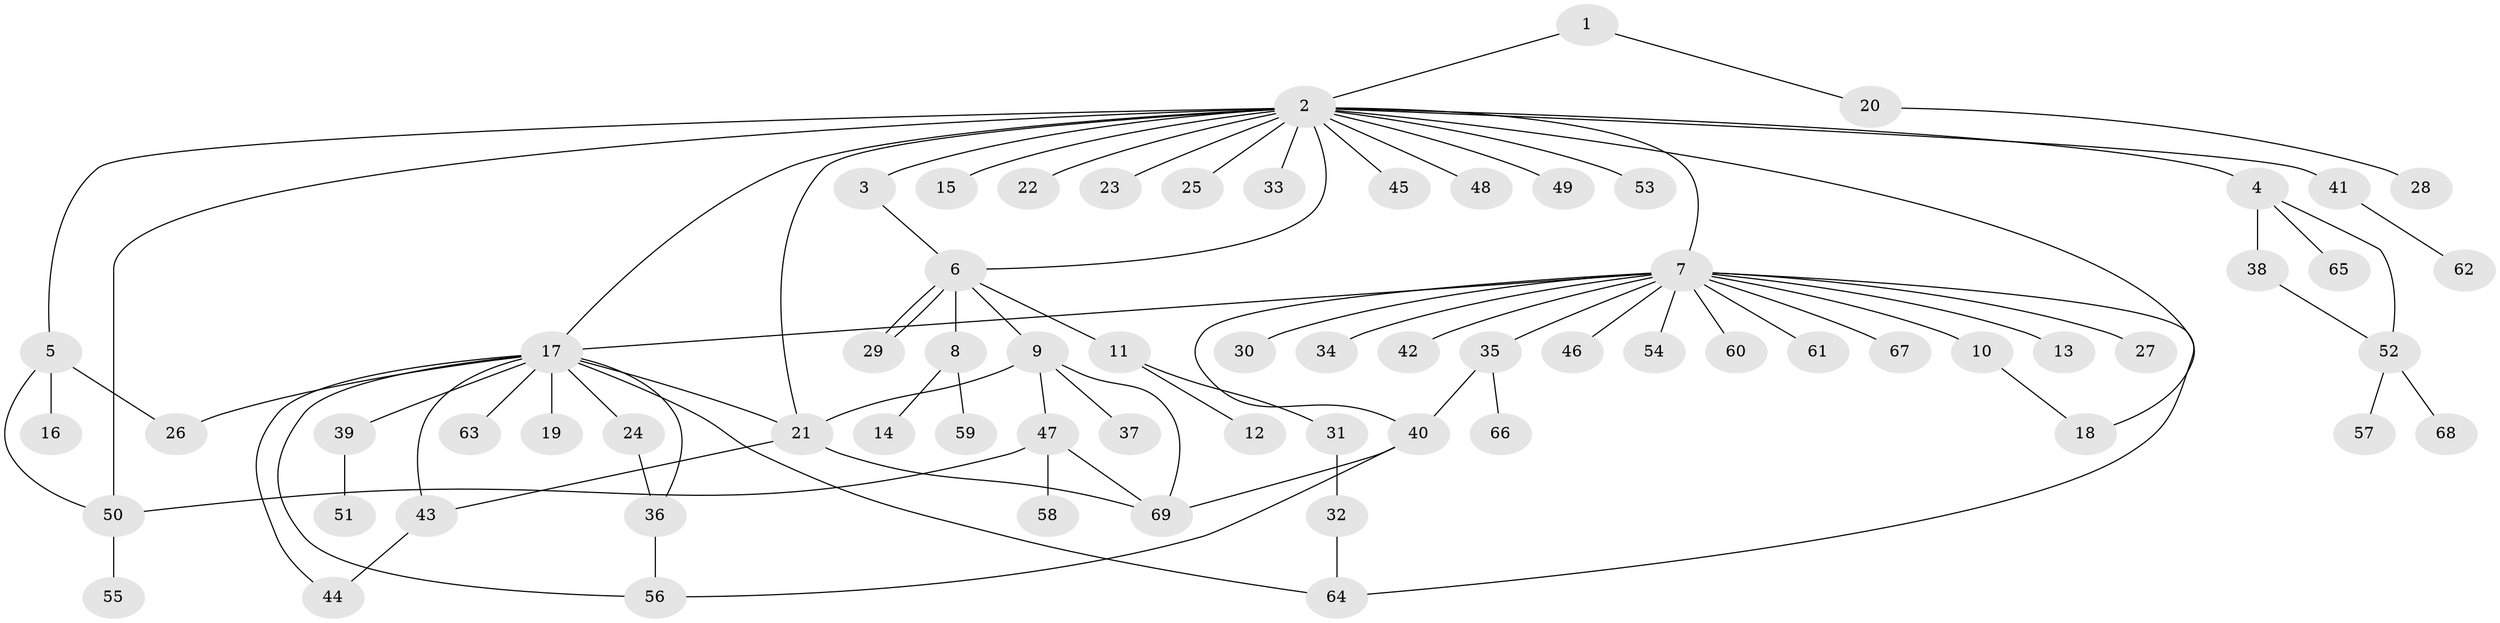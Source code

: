 // coarse degree distribution, {3: 0.1724137931034483, 10: 0.034482758620689655, 5: 0.034482758620689655, 14: 0.034482758620689655, 1: 0.41379310344827586, 2: 0.20689655172413793, 6: 0.06896551724137931, 4: 0.034482758620689655}
// Generated by graph-tools (version 1.1) at 2025/50/03/04/25 22:50:40]
// undirected, 69 vertices, 89 edges
graph export_dot {
  node [color=gray90,style=filled];
  1;
  2;
  3;
  4;
  5;
  6;
  7;
  8;
  9;
  10;
  11;
  12;
  13;
  14;
  15;
  16;
  17;
  18;
  19;
  20;
  21;
  22;
  23;
  24;
  25;
  26;
  27;
  28;
  29;
  30;
  31;
  32;
  33;
  34;
  35;
  36;
  37;
  38;
  39;
  40;
  41;
  42;
  43;
  44;
  45;
  46;
  47;
  48;
  49;
  50;
  51;
  52;
  53;
  54;
  55;
  56;
  57;
  58;
  59;
  60;
  61;
  62;
  63;
  64;
  65;
  66;
  67;
  68;
  69;
  1 -- 2;
  1 -- 20;
  2 -- 3;
  2 -- 4;
  2 -- 5;
  2 -- 6;
  2 -- 7;
  2 -- 15;
  2 -- 17;
  2 -- 18;
  2 -- 21;
  2 -- 22;
  2 -- 23;
  2 -- 25;
  2 -- 33;
  2 -- 41;
  2 -- 45;
  2 -- 48;
  2 -- 49;
  2 -- 50;
  2 -- 53;
  3 -- 6;
  4 -- 38;
  4 -- 52;
  4 -- 65;
  5 -- 16;
  5 -- 26;
  5 -- 50;
  6 -- 8;
  6 -- 9;
  6 -- 11;
  6 -- 29;
  6 -- 29;
  7 -- 10;
  7 -- 13;
  7 -- 17;
  7 -- 27;
  7 -- 30;
  7 -- 34;
  7 -- 35;
  7 -- 40;
  7 -- 42;
  7 -- 46;
  7 -- 54;
  7 -- 60;
  7 -- 61;
  7 -- 64;
  7 -- 67;
  8 -- 14;
  8 -- 59;
  9 -- 21;
  9 -- 37;
  9 -- 47;
  9 -- 69;
  10 -- 18;
  11 -- 12;
  11 -- 31;
  17 -- 19;
  17 -- 21;
  17 -- 24;
  17 -- 26;
  17 -- 36;
  17 -- 39;
  17 -- 43;
  17 -- 44;
  17 -- 56;
  17 -- 63;
  17 -- 64;
  20 -- 28;
  21 -- 43;
  21 -- 69;
  24 -- 36;
  31 -- 32;
  32 -- 64;
  35 -- 40;
  35 -- 66;
  36 -- 56;
  38 -- 52;
  39 -- 51;
  40 -- 56;
  40 -- 69;
  41 -- 62;
  43 -- 44;
  47 -- 50;
  47 -- 58;
  47 -- 69;
  50 -- 55;
  52 -- 57;
  52 -- 68;
}
